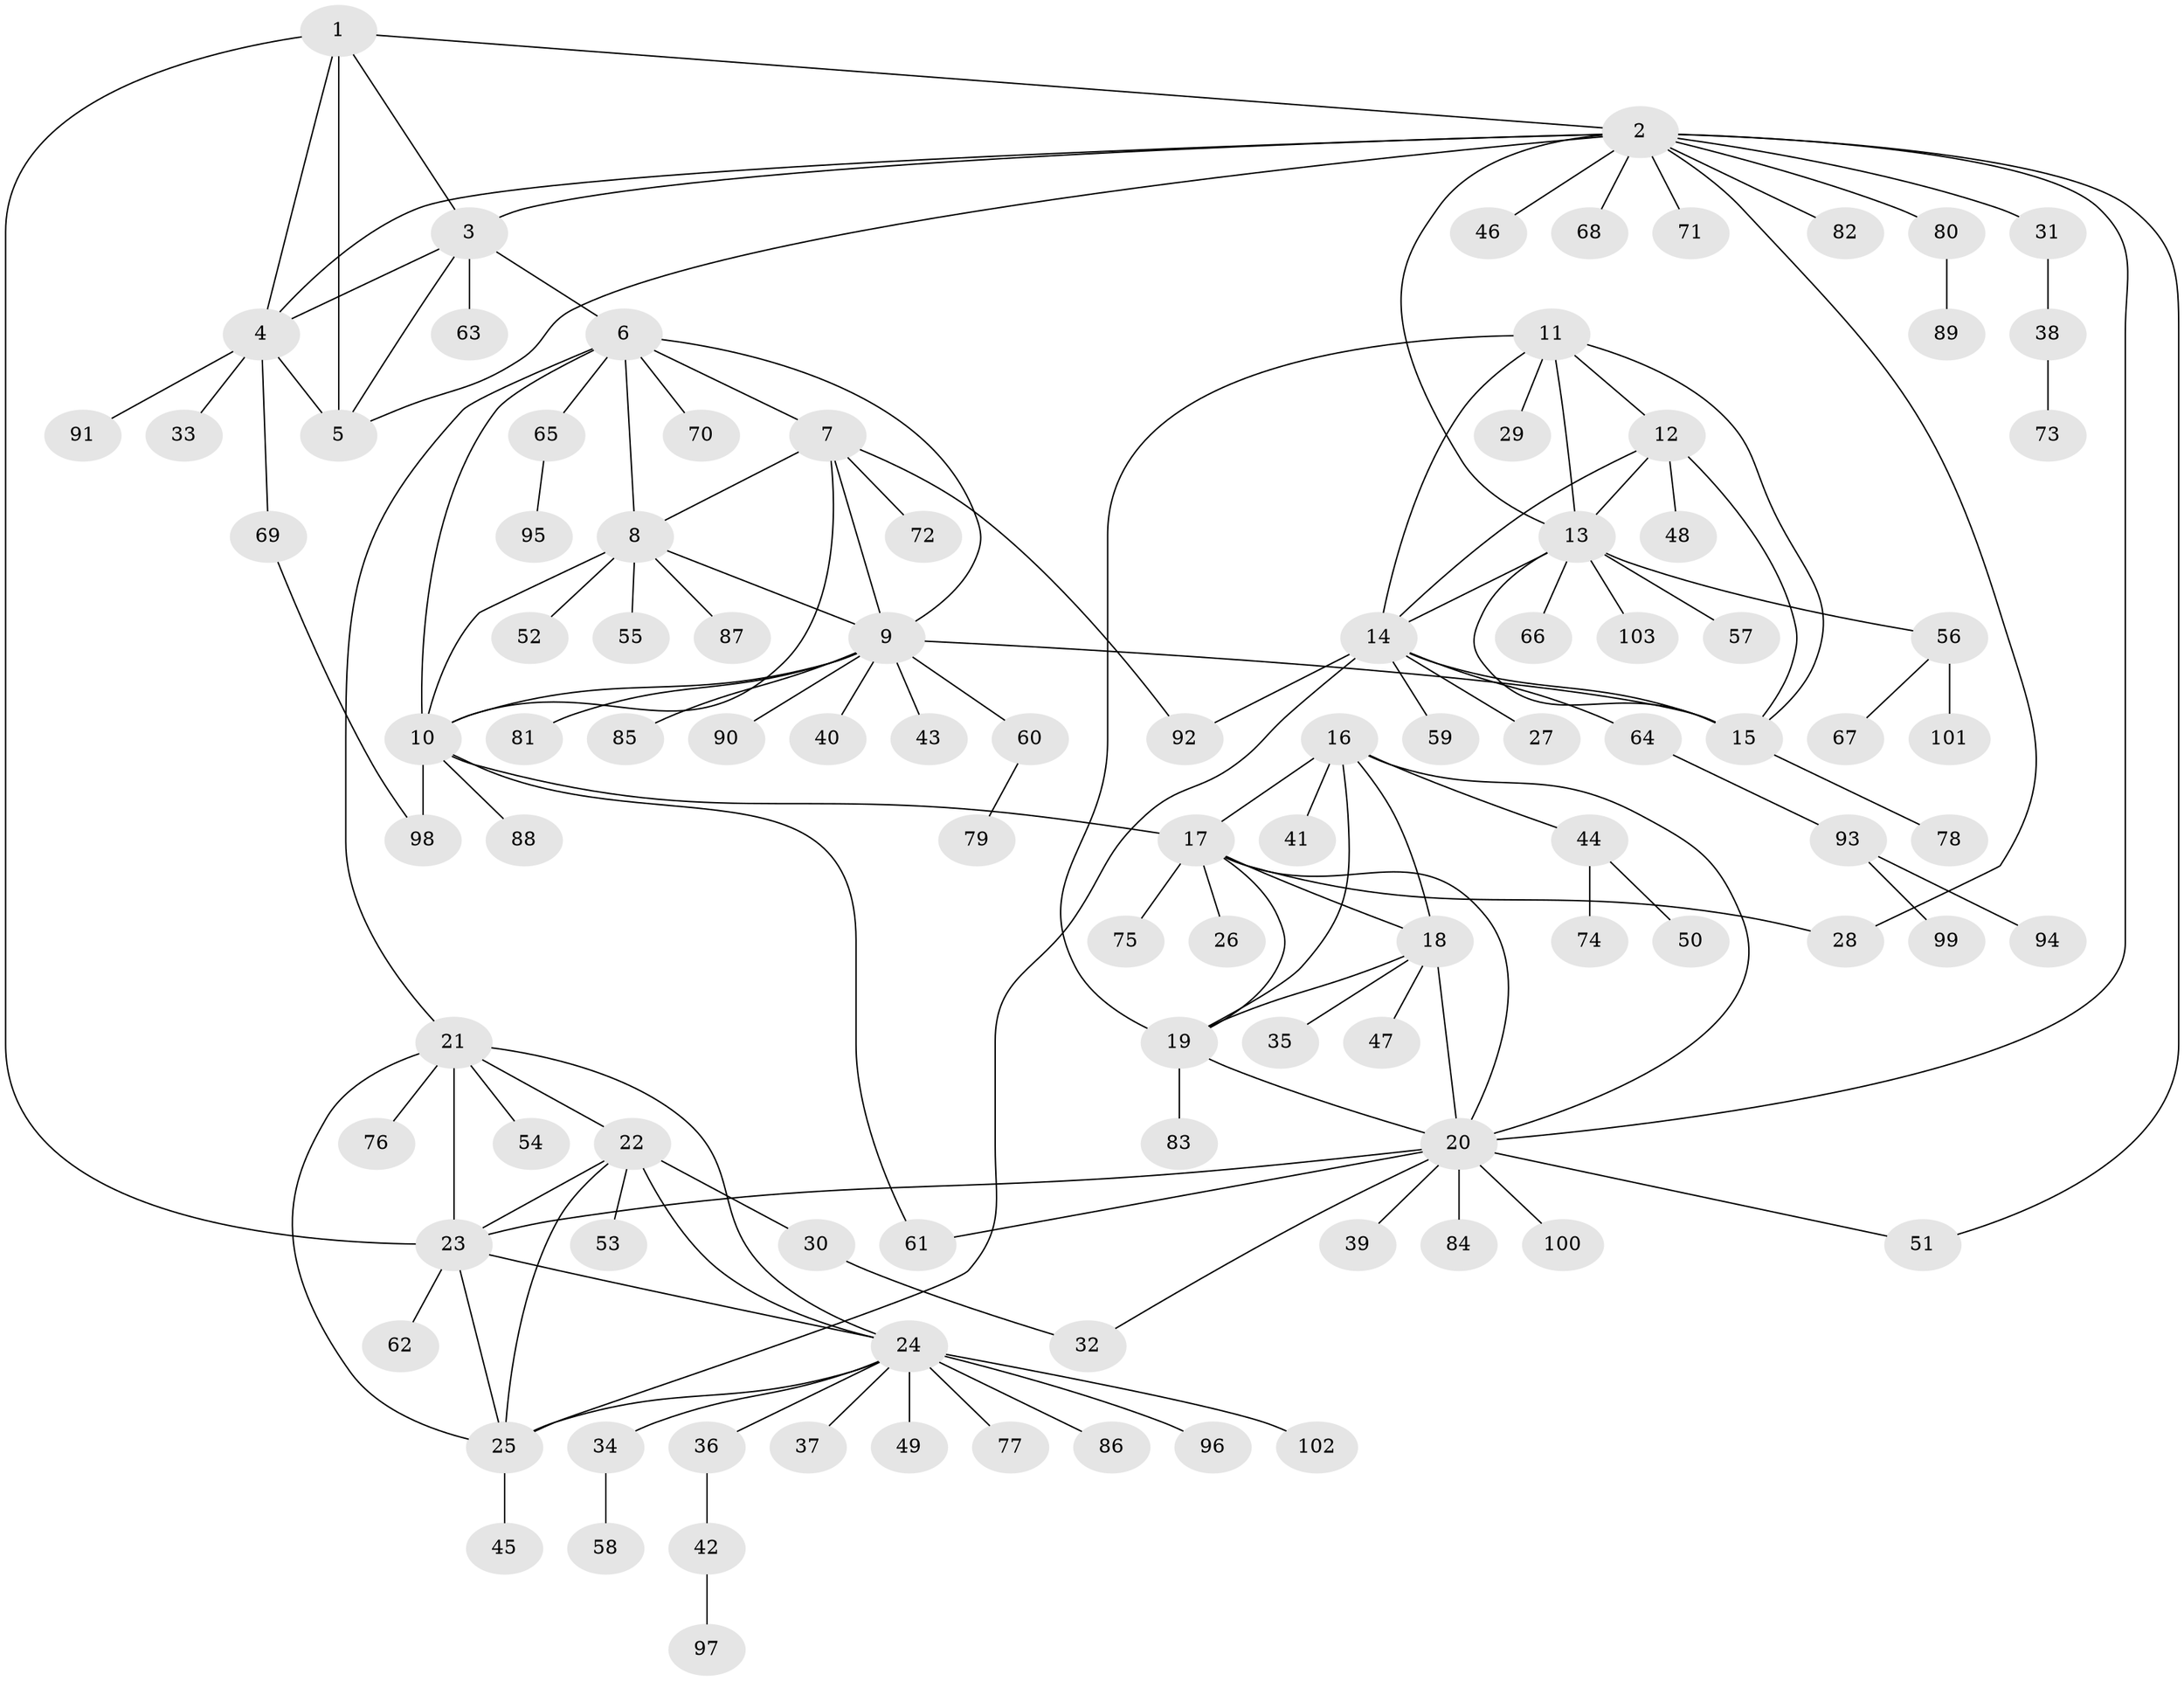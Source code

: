 // Generated by graph-tools (version 1.1) at 2025/15/03/09/25 04:15:58]
// undirected, 103 vertices, 144 edges
graph export_dot {
graph [start="1"]
  node [color=gray90,style=filled];
  1;
  2;
  3;
  4;
  5;
  6;
  7;
  8;
  9;
  10;
  11;
  12;
  13;
  14;
  15;
  16;
  17;
  18;
  19;
  20;
  21;
  22;
  23;
  24;
  25;
  26;
  27;
  28;
  29;
  30;
  31;
  32;
  33;
  34;
  35;
  36;
  37;
  38;
  39;
  40;
  41;
  42;
  43;
  44;
  45;
  46;
  47;
  48;
  49;
  50;
  51;
  52;
  53;
  54;
  55;
  56;
  57;
  58;
  59;
  60;
  61;
  62;
  63;
  64;
  65;
  66;
  67;
  68;
  69;
  70;
  71;
  72;
  73;
  74;
  75;
  76;
  77;
  78;
  79;
  80;
  81;
  82;
  83;
  84;
  85;
  86;
  87;
  88;
  89;
  90;
  91;
  92;
  93;
  94;
  95;
  96;
  97;
  98;
  99;
  100;
  101;
  102;
  103;
  1 -- 2;
  1 -- 3;
  1 -- 4;
  1 -- 5;
  1 -- 23;
  2 -- 3;
  2 -- 4;
  2 -- 5;
  2 -- 13;
  2 -- 20;
  2 -- 28;
  2 -- 31;
  2 -- 46;
  2 -- 51;
  2 -- 68;
  2 -- 71;
  2 -- 80;
  2 -- 82;
  3 -- 4;
  3 -- 5;
  3 -- 6;
  3 -- 63;
  4 -- 5;
  4 -- 33;
  4 -- 69;
  4 -- 91;
  6 -- 7;
  6 -- 8;
  6 -- 9;
  6 -- 10;
  6 -- 21;
  6 -- 65;
  6 -- 70;
  7 -- 8;
  7 -- 9;
  7 -- 10;
  7 -- 72;
  7 -- 92;
  8 -- 9;
  8 -- 10;
  8 -- 52;
  8 -- 55;
  8 -- 87;
  9 -- 10;
  9 -- 15;
  9 -- 40;
  9 -- 43;
  9 -- 60;
  9 -- 81;
  9 -- 85;
  9 -- 90;
  10 -- 17;
  10 -- 61;
  10 -- 88;
  10 -- 98;
  11 -- 12;
  11 -- 13;
  11 -- 14;
  11 -- 15;
  11 -- 19;
  11 -- 29;
  12 -- 13;
  12 -- 14;
  12 -- 15;
  12 -- 48;
  13 -- 14;
  13 -- 15;
  13 -- 56;
  13 -- 57;
  13 -- 66;
  13 -- 103;
  14 -- 15;
  14 -- 25;
  14 -- 27;
  14 -- 59;
  14 -- 64;
  14 -- 92;
  15 -- 78;
  16 -- 17;
  16 -- 18;
  16 -- 19;
  16 -- 20;
  16 -- 41;
  16 -- 44;
  17 -- 18;
  17 -- 19;
  17 -- 20;
  17 -- 26;
  17 -- 28;
  17 -- 75;
  18 -- 19;
  18 -- 20;
  18 -- 35;
  18 -- 47;
  19 -- 20;
  19 -- 83;
  20 -- 23;
  20 -- 32;
  20 -- 39;
  20 -- 51;
  20 -- 61;
  20 -- 84;
  20 -- 100;
  21 -- 22;
  21 -- 23;
  21 -- 24;
  21 -- 25;
  21 -- 54;
  21 -- 76;
  22 -- 23;
  22 -- 24;
  22 -- 25;
  22 -- 30;
  22 -- 53;
  23 -- 24;
  23 -- 25;
  23 -- 62;
  24 -- 25;
  24 -- 34;
  24 -- 36;
  24 -- 37;
  24 -- 49;
  24 -- 77;
  24 -- 86;
  24 -- 96;
  24 -- 102;
  25 -- 45;
  30 -- 32;
  31 -- 38;
  34 -- 58;
  36 -- 42;
  38 -- 73;
  42 -- 97;
  44 -- 50;
  44 -- 74;
  56 -- 67;
  56 -- 101;
  60 -- 79;
  64 -- 93;
  65 -- 95;
  69 -- 98;
  80 -- 89;
  93 -- 94;
  93 -- 99;
}
